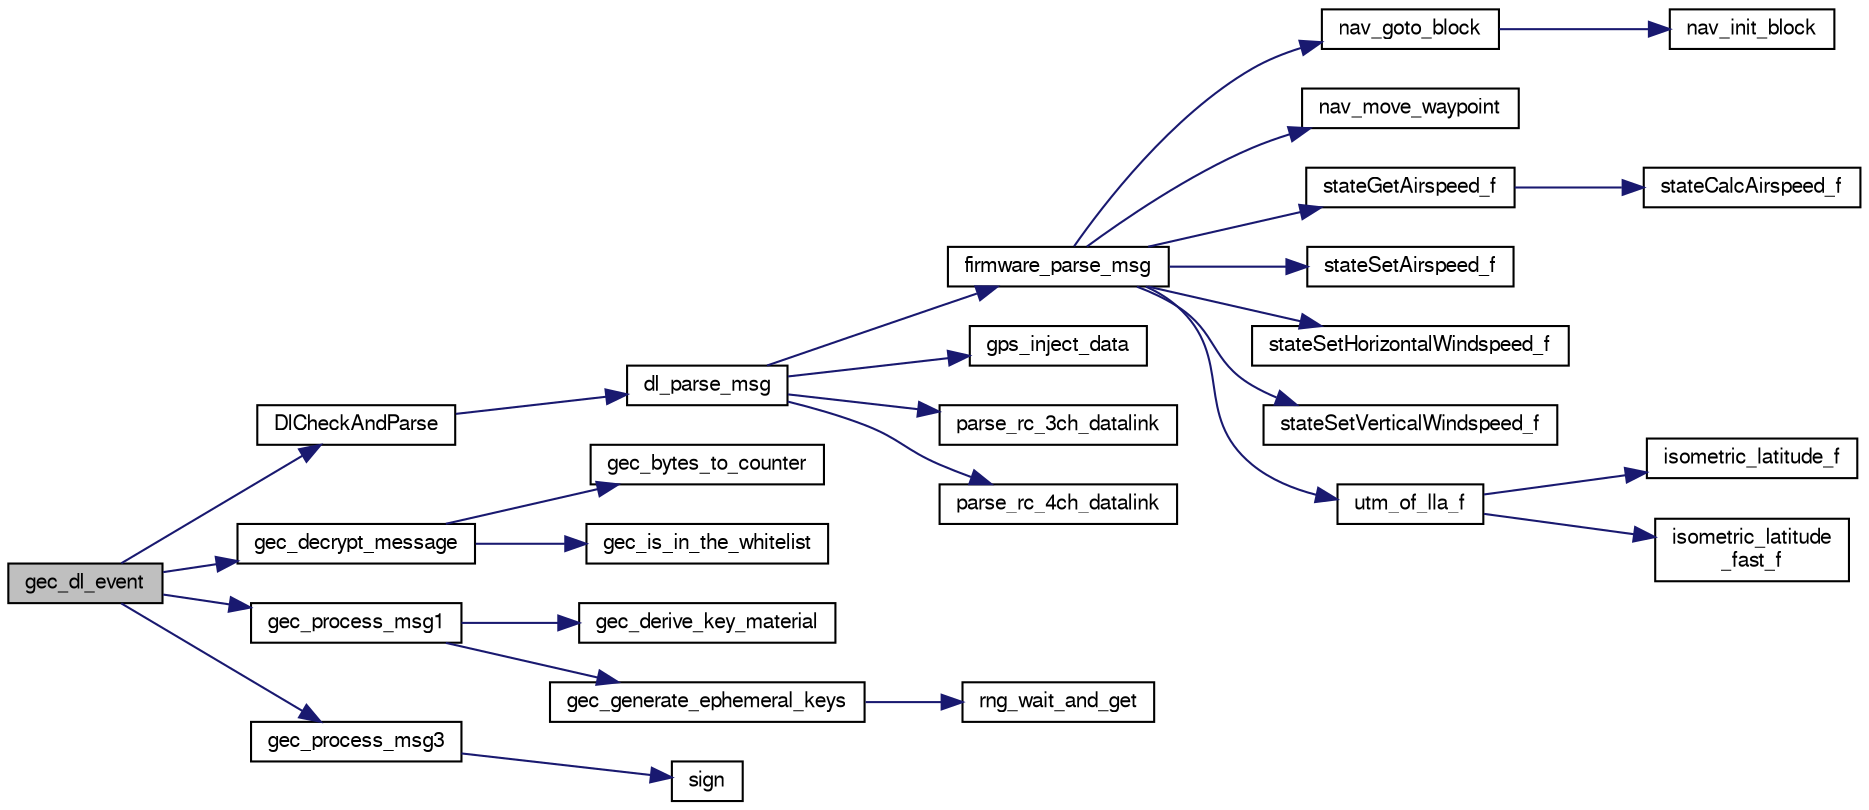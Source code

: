 digraph "gec_dl_event"
{
  edge [fontname="FreeSans",fontsize="10",labelfontname="FreeSans",labelfontsize="10"];
  node [fontname="FreeSans",fontsize="10",shape=record];
  rankdir="LR";
  Node1 [label="gec_dl_event",height=0.2,width=0.4,color="black", fillcolor="grey75", style="filled", fontcolor="black"];
  Node1 -> Node2 [color="midnightblue",fontsize="10",style="solid",fontname="FreeSans"];
  Node2 [label="DlCheckAndParse",height=0.2,width=0.4,color="black", fillcolor="white", style="filled",URL="$datalink_8h.html#aa9106add8d47671f6ebb3d8321813611",tooltip="Check for new message and parse. "];
  Node2 -> Node3 [color="midnightblue",fontsize="10",style="solid",fontname="FreeSans"];
  Node3 [label="dl_parse_msg",height=0.2,width=0.4,color="black", fillcolor="white", style="filled",URL="$datalink_8h.html#ad118dedfd61ae7367be31daafcc47f99",tooltip="Should be called when chars are available in dl_buffer. "];
  Node3 -> Node4 [color="midnightblue",fontsize="10",style="solid",fontname="FreeSans"];
  Node4 [label="firmware_parse_msg",height=0.2,width=0.4,color="black", fillcolor="white", style="filled",URL="$datalink_8c.html#aa3b127ff90392c842dc3299876f5e02f",tooltip="Firmware specfic msg handler. "];
  Node4 -> Node5 [color="midnightblue",fontsize="10",style="solid",fontname="FreeSans"];
  Node5 [label="nav_goto_block",height=0.2,width=0.4,color="black", fillcolor="white", style="filled",URL="$common__flight__plan_8c.html#ad5b3972efdfb4b34574a534615be3db2"];
  Node5 -> Node6 [color="midnightblue",fontsize="10",style="solid",fontname="FreeSans"];
  Node6 [label="nav_init_block",height=0.2,width=0.4,color="black", fillcolor="white", style="filled",URL="$common__flight__plan_8c.html#aa3cbfa3c23e459645a8e67b1bb4a1bef"];
  Node4 -> Node7 [color="midnightblue",fontsize="10",style="solid",fontname="FreeSans"];
  Node7 [label="nav_move_waypoint",height=0.2,width=0.4,color="black", fillcolor="white", style="filled",URL="$common__nav_8c.html#af9adf1af7508631a6122c216c6b57602",tooltip="Move a waypoint to given UTM coordinates. "];
  Node4 -> Node8 [color="midnightblue",fontsize="10",style="solid",fontname="FreeSans"];
  Node8 [label="stateGetAirspeed_f",height=0.2,width=0.4,color="black", fillcolor="white", style="filled",URL="$group__state__wind__airspeed.html#gab0cc6ebb3671ec1b34ac2c33f11c6b26",tooltip="Get airspeed (float). "];
  Node8 -> Node9 [color="midnightblue",fontsize="10",style="solid",fontname="FreeSans"];
  Node9 [label="stateCalcAirspeed_f",height=0.2,width=0.4,color="black", fillcolor="white", style="filled",URL="$group__state__wind__airspeed.html#gac2516cd42b66afab524662b27fd96cd5"];
  Node4 -> Node10 [color="midnightblue",fontsize="10",style="solid",fontname="FreeSans"];
  Node10 [label="stateSetAirspeed_f",height=0.2,width=0.4,color="black", fillcolor="white", style="filled",URL="$group__state__wind__airspeed.html#ga2ede5795eaec38206e25b8850ee40f63",tooltip="Set airspeed (float). "];
  Node4 -> Node11 [color="midnightblue",fontsize="10",style="solid",fontname="FreeSans"];
  Node11 [label="stateSetHorizontalWindspeed_f",height=0.2,width=0.4,color="black", fillcolor="white", style="filled",URL="$group__state__wind__airspeed.html#ga2ad82d1791a3f1b5e9539ec571fca846",tooltip="Set horizontal windspeed (float). "];
  Node4 -> Node12 [color="midnightblue",fontsize="10",style="solid",fontname="FreeSans"];
  Node12 [label="stateSetVerticalWindspeed_f",height=0.2,width=0.4,color="black", fillcolor="white", style="filled",URL="$group__state__wind__airspeed.html#gad1a3cf7bf63a90f1873d3bcfee610d4d",tooltip="Set vertical windspeed (float). "];
  Node4 -> Node13 [color="midnightblue",fontsize="10",style="solid",fontname="FreeSans"];
  Node13 [label="utm_of_lla_f",height=0.2,width=0.4,color="black", fillcolor="white", style="filled",URL="$pprz__geodetic__float_8c.html#af99d4775df518f30b741b49c26eceedd"];
  Node13 -> Node14 [color="midnightblue",fontsize="10",style="solid",fontname="FreeSans"];
  Node14 [label="isometric_latitude_f",height=0.2,width=0.4,color="black", fillcolor="white", style="filled",URL="$pprz__geodetic__float_8c.html#a25c5bd31de0ea0d0caf14a0d217ad3ea"];
  Node13 -> Node15 [color="midnightblue",fontsize="10",style="solid",fontname="FreeSans"];
  Node15 [label="isometric_latitude\l_fast_f",height=0.2,width=0.4,color="black", fillcolor="white", style="filled",URL="$pprz__geodetic__float_8c.html#a21ea1b369f7d4abd984fb89c488dde24"];
  Node3 -> Node16 [color="midnightblue",fontsize="10",style="solid",fontname="FreeSans"];
  Node16 [label="gps_inject_data",height=0.2,width=0.4,color="black", fillcolor="white", style="filled",URL="$gps_8c.html#a95067acaf0b8b646abb5d9ec7e98b0cb",tooltip="Default parser for GPS injected data. "];
  Node3 -> Node17 [color="midnightblue",fontsize="10",style="solid",fontname="FreeSans"];
  Node17 [label="parse_rc_3ch_datalink",height=0.2,width=0.4,color="black", fillcolor="white", style="filled",URL="$modules_2radio__control_2rc__datalink_8c.html#a22105107236d00fa616659322bd89a02",tooltip="Decode datalink message to get rc values with RC_3CH message Mode and throttle are merge in the same ..."];
  Node3 -> Node18 [color="midnightblue",fontsize="10",style="solid",fontname="FreeSans"];
  Node18 [label="parse_rc_4ch_datalink",height=0.2,width=0.4,color="black", fillcolor="white", style="filled",URL="$modules_2radio__control_2rc__datalink_8c.html#aa3d40235f29aab16121c0073217835a2",tooltip="Decode datalink message to get rc values with RC_4CH message. "];
  Node1 -> Node19 [color="midnightblue",fontsize="10",style="solid",fontname="FreeSans"];
  Node19 [label="gec_decrypt_message",height=0.2,width=0.4,color="black", fillcolor="white", style="filled",URL="$gec__dl_8c.html#ac948362603178542b0a8c8b7375279cd",tooltip="Attemp message decryption If a message is unencrypted, pass it through only if the MSG_ID is in the w..."];
  Node19 -> Node20 [color="midnightblue",fontsize="10",style="solid",fontname="FreeSans"];
  Node20 [label="gec_bytes_to_counter",height=0.2,width=0.4,color="black", fillcolor="white", style="filled",URL="$gec_8c.html#af0f22b92478c79edb3dfb83b0bfe1322",tooltip="Convert from network byte order (big endian) to the machine byte order. "];
  Node19 -> Node21 [color="midnightblue",fontsize="10",style="solid",fontname="FreeSans"];
  Node21 [label="gec_is_in_the_whitelist",height=0.2,width=0.4,color="black", fillcolor="white", style="filled",URL="$gec__dl_8c.html#ac21e5df94c5f3003526266d584fc18d3"];
  Node1 -> Node22 [color="midnightblue",fontsize="10",style="solid",fontname="FreeSans"];
  Node22 [label="gec_process_msg1",height=0.2,width=0.4,color="black", fillcolor="white", style="filled",URL="$gec__dl_8c.html#ad4f92ea52a517934ff6b8eab95cfead5",tooltip="NOTE: for RESPONDER party only Process incoming message (expected MSG1) if the right (KEY_EXCHANGE) m..."];
  Node22 -> Node23 [color="midnightblue",fontsize="10",style="solid",fontname="FreeSans"];
  Node23 [label="gec_derive_key_material",height=0.2,width=0.4,color="black", fillcolor="white", style="filled",URL="$gec_8c.html#ae873ba7cb08a84eb613be40101d266d2",tooltip="Derive key material for both sender and receiver. "];
  Node22 -> Node24 [color="midnightblue",fontsize="10",style="solid",fontname="FreeSans"];
  Node24 [label="gec_generate_ephemeral_keys",height=0.2,width=0.4,color="black", fillcolor="white", style="filled",URL="$gec_8c.html#a7dabc3297585157dc9719ba30d72216d",tooltip="Generate private and public key pairs for future use. "];
  Node24 -> Node25 [color="midnightblue",fontsize="10",style="solid",fontname="FreeSans"];
  Node25 [label="rng_wait_and_get",height=0.2,width=0.4,color="black", fillcolor="white", style="filled",URL="$chibios_2mcu__periph_2rng__arch_8c.html#a820694eb7a21338e91e79f50a3a241ea"];
  Node1 -> Node26 [color="midnightblue",fontsize="10",style="solid",fontname="FreeSans"];
  Node26 [label="gec_process_msg3",height=0.2,width=0.4,color="black", fillcolor="white", style="filled",URL="$gec__dl_8c.html#a42846e875eaa39617e27780db81909bb",tooltip="Process incoming message (expected MSG3) if the right (KEY_EXCHANGE) message received with the right ..."];
  Node26 -> Node27 [color="midnightblue",fontsize="10",style="solid",fontname="FreeSans"];
  Node27 [label="sign",height=0.2,width=0.4,color="black", fillcolor="white", style="filled",URL="$nav__fish_8c.html#ab74daa0c9784c63e060bfb98cc06fbf5",tooltip="sign function "];
}
